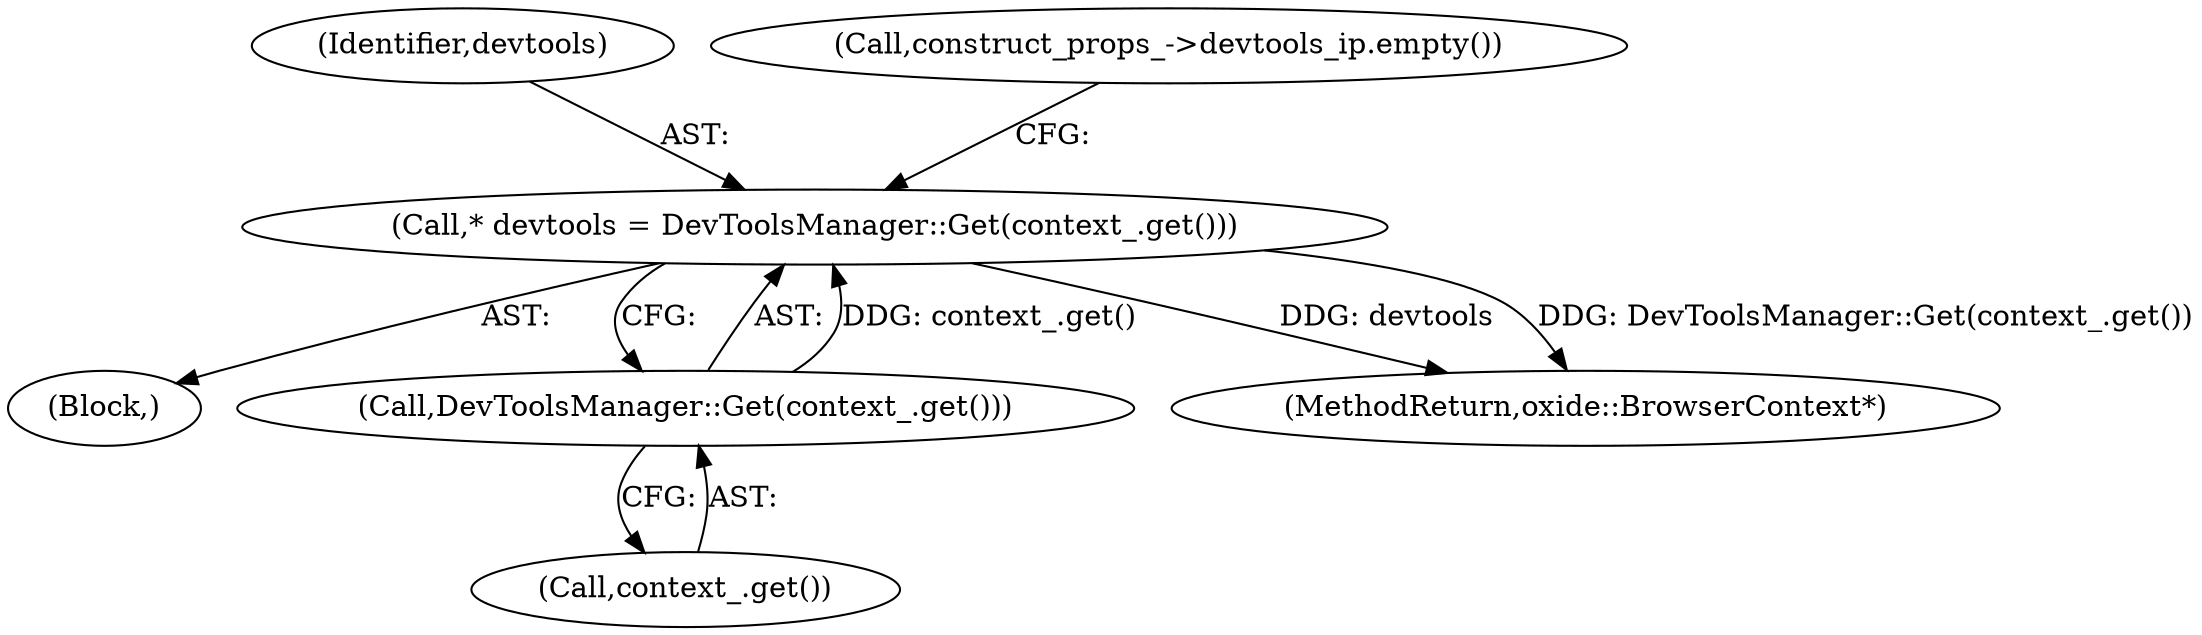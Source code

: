 digraph "0_launchpad_29014da83e5fc358d6bff0f574e9ed45e61a35ac_0@pointer" {
"1000202" [label="(Call,* devtools = DevToolsManager::Get(context_.get()))"];
"1000204" [label="(Call,DevToolsManager::Get(context_.get()))"];
"1000101" [label="(Block,)"];
"1000236" [label="(MethodReturn,oxide::BrowserContext*)"];
"1000204" [label="(Call,DevToolsManager::Get(context_.get()))"];
"1000203" [label="(Identifier,devtools)"];
"1000208" [label="(Call,construct_props_->devtools_ip.empty())"];
"1000202" [label="(Call,* devtools = DevToolsManager::Get(context_.get()))"];
"1000205" [label="(Call,context_.get())"];
"1000202" -> "1000101"  [label="AST: "];
"1000202" -> "1000204"  [label="CFG: "];
"1000203" -> "1000202"  [label="AST: "];
"1000204" -> "1000202"  [label="AST: "];
"1000208" -> "1000202"  [label="CFG: "];
"1000202" -> "1000236"  [label="DDG: devtools"];
"1000202" -> "1000236"  [label="DDG: DevToolsManager::Get(context_.get())"];
"1000204" -> "1000202"  [label="DDG: context_.get()"];
"1000204" -> "1000205"  [label="CFG: "];
"1000205" -> "1000204"  [label="AST: "];
}
